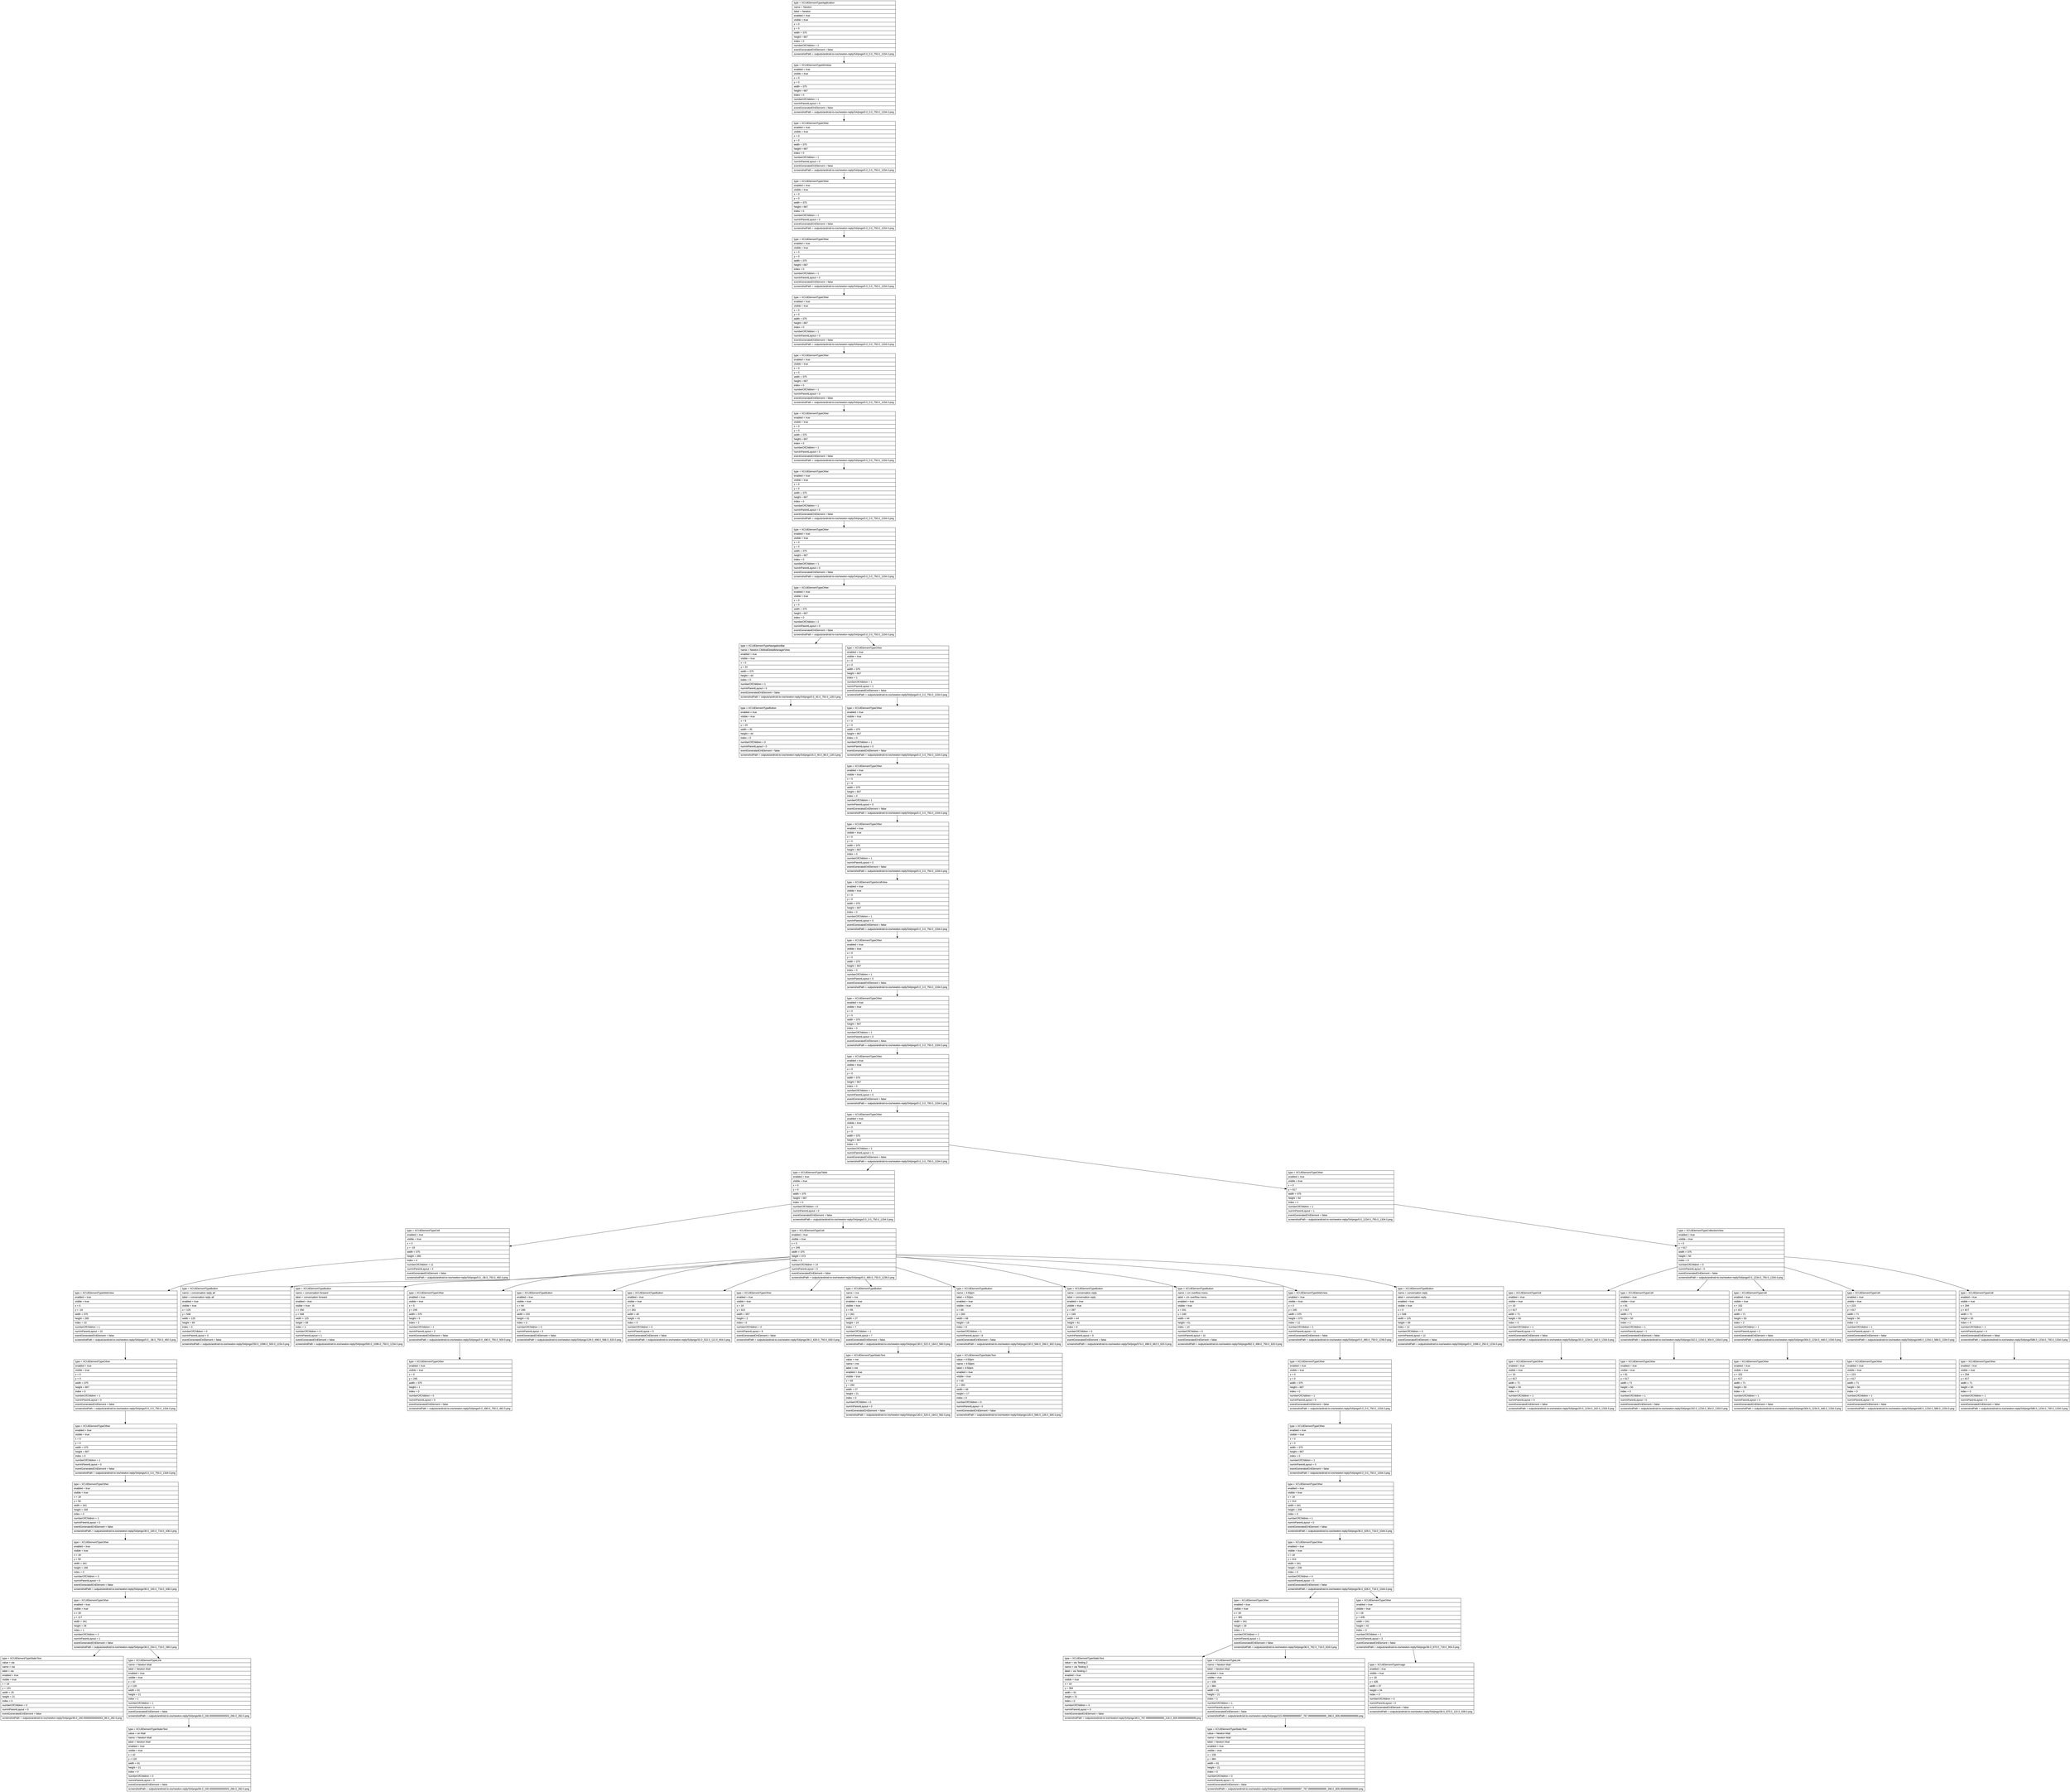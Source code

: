 digraph Layout {

	node [shape=record fontname=Arial];

	0	[label="{type = XCUIElementTypeApplication\l|name = Newton\l|label = Newton\l|enabled = true\l|visible = true\l|x = 0\l|y = 0\l|width = 375\l|height = 667\l|index = 0\l|numberOfChildren = 2\l|eventGeneratedOnElement = false \l|screenshotPath = outputs/android-to-ios/newton-reply/S4/pngs/0.0_0.0_750.0_1334.0.png\l}"]
	1	[label="{type = XCUIElementTypeWindow\l|enabled = true\l|visible = true\l|x = 0\l|y = 0\l|width = 375\l|height = 667\l|index = 0\l|numberOfChildren = 1\l|numInParentLayout = 0\l|eventGeneratedOnElement = false \l|screenshotPath = outputs/android-to-ios/newton-reply/S4/pngs/0.0_0.0_750.0_1334.0.png\l}"]
	2	[label="{type = XCUIElementTypeOther\l|enabled = true\l|visible = true\l|x = 0\l|y = 0\l|width = 375\l|height = 667\l|index = 0\l|numberOfChildren = 1\l|numInParentLayout = 0\l|eventGeneratedOnElement = false \l|screenshotPath = outputs/android-to-ios/newton-reply/S4/pngs/0.0_0.0_750.0_1334.0.png\l}"]
	3	[label="{type = XCUIElementTypeOther\l|enabled = true\l|visible = true\l|x = 0\l|y = 0\l|width = 375\l|height = 667\l|index = 0\l|numberOfChildren = 1\l|numInParentLayout = 0\l|eventGeneratedOnElement = false \l|screenshotPath = outputs/android-to-ios/newton-reply/S4/pngs/0.0_0.0_750.0_1334.0.png\l}"]
	4	[label="{type = XCUIElementTypeOther\l|enabled = true\l|visible = true\l|x = 0\l|y = 0\l|width = 375\l|height = 667\l|index = 0\l|numberOfChildren = 1\l|numInParentLayout = 0\l|eventGeneratedOnElement = false \l|screenshotPath = outputs/android-to-ios/newton-reply/S4/pngs/0.0_0.0_750.0_1334.0.png\l}"]
	5	[label="{type = XCUIElementTypeOther\l|enabled = true\l|visible = true\l|x = 0\l|y = 0\l|width = 375\l|height = 667\l|index = 0\l|numberOfChildren = 1\l|numInParentLayout = 0\l|eventGeneratedOnElement = false \l|screenshotPath = outputs/android-to-ios/newton-reply/S4/pngs/0.0_0.0_750.0_1334.0.png\l}"]
	6	[label="{type = XCUIElementTypeOther\l|enabled = true\l|visible = true\l|x = 0\l|y = 0\l|width = 375\l|height = 667\l|index = 0\l|numberOfChildren = 1\l|numInParentLayout = 0\l|eventGeneratedOnElement = false \l|screenshotPath = outputs/android-to-ios/newton-reply/S4/pngs/0.0_0.0_750.0_1334.0.png\l}"]
	7	[label="{type = XCUIElementTypeOther\l|enabled = true\l|visible = true\l|x = 0\l|y = 0\l|width = 375\l|height = 667\l|index = 0\l|numberOfChildren = 1\l|numInParentLayout = 0\l|eventGeneratedOnElement = false \l|screenshotPath = outputs/android-to-ios/newton-reply/S4/pngs/0.0_0.0_750.0_1334.0.png\l}"]
	8	[label="{type = XCUIElementTypeOther\l|enabled = true\l|visible = true\l|x = 0\l|y = 0\l|width = 375\l|height = 667\l|index = 0\l|numberOfChildren = 1\l|numInParentLayout = 0\l|eventGeneratedOnElement = false \l|screenshotPath = outputs/android-to-ios/newton-reply/S4/pngs/0.0_0.0_750.0_1334.0.png\l}"]
	9	[label="{type = XCUIElementTypeOther\l|enabled = true\l|visible = true\l|x = 0\l|y = 0\l|width = 375\l|height = 667\l|index = 0\l|numberOfChildren = 1\l|numInParentLayout = 0\l|eventGeneratedOnElement = false \l|screenshotPath = outputs/android-to-ios/newton-reply/S4/pngs/0.0_0.0_750.0_1334.0.png\l}"]
	10	[label="{type = XCUIElementTypeOther\l|enabled = true\l|visible = true\l|x = 0\l|y = 0\l|width = 375\l|height = 667\l|index = 0\l|numberOfChildren = 2\l|numInParentLayout = 0\l|eventGeneratedOnElement = false \l|screenshotPath = outputs/android-to-ios/newton-reply/S4/pngs/0.0_0.0_750.0_1334.0.png\l}"]
	11	[label="{type = XCUIElementTypeNavigationBar\l|name = Newton.CMMailDetailManagerView\l|enabled = true\l|visible = true\l|x = 0\l|y = 20\l|width = 375\l|height = 44\l|index = 0\l|numberOfChildren = 1\l|numInParentLayout = 0\l|eventGeneratedOnElement = false \l|screenshotPath = outputs/android-to-ios/newton-reply/S4/pngs/0.0_40.0_750.0_128.0.png\l}"]
	12	[label="{type = XCUIElementTypeOther\l|enabled = true\l|visible = true\l|x = 0\l|y = 0\l|width = 375\l|height = 667\l|index = 1\l|numberOfChildren = 1\l|numInParentLayout = 1\l|eventGeneratedOnElement = false \l|screenshotPath = outputs/android-to-ios/newton-reply/S4/pngs/0.0_0.0_750.0_1334.0.png\l}"]
	13	[label="{type = XCUIElementTypeButton\l|enabled = true\l|visible = true\l|x = 8\l|y = 20\l|width = 35\l|height = 44\l|index = 0\l|numberOfChildren = 0\l|numInParentLayout = 0\l|eventGeneratedOnElement = false \l|screenshotPath = outputs/android-to-ios/newton-reply/S4/pngs/16.0_40.0_86.0_128.0.png\l}"]
	14	[label="{type = XCUIElementTypeOther\l|enabled = true\l|visible = true\l|x = 0\l|y = 0\l|width = 375\l|height = 667\l|index = 0\l|numberOfChildren = 1\l|numInParentLayout = 0\l|eventGeneratedOnElement = false \l|screenshotPath = outputs/android-to-ios/newton-reply/S4/pngs/0.0_0.0_750.0_1334.0.png\l}"]
	15	[label="{type = XCUIElementTypeOther\l|enabled = true\l|visible = true\l|x = 0\l|y = 0\l|width = 375\l|height = 667\l|index = 0\l|numberOfChildren = 1\l|numInParentLayout = 0\l|eventGeneratedOnElement = false \l|screenshotPath = outputs/android-to-ios/newton-reply/S4/pngs/0.0_0.0_750.0_1334.0.png\l}"]
	16	[label="{type = XCUIElementTypeOther\l|enabled = true\l|visible = true\l|x = 0\l|y = 0\l|width = 375\l|height = 667\l|index = 0\l|numberOfChildren = 1\l|numInParentLayout = 0\l|eventGeneratedOnElement = false \l|screenshotPath = outputs/android-to-ios/newton-reply/S4/pngs/0.0_0.0_750.0_1334.0.png\l}"]
	17	[label="{type = XCUIElementTypeScrollView\l|enabled = true\l|visible = true\l|x = 0\l|y = 0\l|width = 375\l|height = 667\l|index = 0\l|numberOfChildren = 1\l|numInParentLayout = 0\l|eventGeneratedOnElement = false \l|screenshotPath = outputs/android-to-ios/newton-reply/S4/pngs/0.0_0.0_750.0_1334.0.png\l}"]
	18	[label="{type = XCUIElementTypeOther\l|enabled = true\l|visible = true\l|x = 0\l|y = 0\l|width = 375\l|height = 667\l|index = 0\l|numberOfChildren = 1\l|numInParentLayout = 0\l|eventGeneratedOnElement = false \l|screenshotPath = outputs/android-to-ios/newton-reply/S4/pngs/0.0_0.0_750.0_1334.0.png\l}"]
	19	[label="{type = XCUIElementTypeOther\l|enabled = true\l|visible = true\l|x = 0\l|y = 0\l|width = 375\l|height = 667\l|index = 0\l|numberOfChildren = 1\l|numInParentLayout = 0\l|eventGeneratedOnElement = false \l|screenshotPath = outputs/android-to-ios/newton-reply/S4/pngs/0.0_0.0_750.0_1334.0.png\l}"]
	20	[label="{type = XCUIElementTypeOther\l|enabled = true\l|visible = true\l|x = 0\l|y = 0\l|width = 375\l|height = 667\l|index = 0\l|numberOfChildren = 1\l|numInParentLayout = 0\l|eventGeneratedOnElement = false \l|screenshotPath = outputs/android-to-ios/newton-reply/S4/pngs/0.0_0.0_750.0_1334.0.png\l}"]
	21	[label="{type = XCUIElementTypeOther\l|enabled = true\l|visible = true\l|x = 0\l|y = 0\l|width = 375\l|height = 667\l|index = 0\l|numberOfChildren = 2\l|numInParentLayout = 0\l|eventGeneratedOnElement = false \l|screenshotPath = outputs/android-to-ios/newton-reply/S4/pngs/0.0_0.0_750.0_1334.0.png\l}"]
	22	[label="{type = XCUIElementTypeTable\l|enabled = true\l|visible = true\l|x = 0\l|y = 0\l|width = 375\l|height = 667\l|index = 0\l|numberOfChildren = 6\l|numInParentLayout = 0\l|eventGeneratedOnElement = false \l|screenshotPath = outputs/android-to-ios/newton-reply/S4/pngs/0.0_0.0_750.0_1334.0.png\l}"]
	23	[label="{type = XCUIElementTypeOther\l|enabled = true\l|visible = true\l|x = 0\l|y = 617\l|width = 375\l|height = 50\l|index = 1\l|numberOfChildren = 1\l|numInParentLayout = 1\l|eventGeneratedOnElement = false \l|screenshotPath = outputs/android-to-ios/newton-reply/S4/pngs/0.0_1234.0_750.0_1334.0.png\l}"]
	24	[label="{type = XCUIElementTypeCell\l|enabled = true\l|visible = true\l|x = 0\l|y = -19\l|width = 375\l|height = 265\l|index = 4\l|numberOfChildren = 11\l|numInParentLayout = 4\l|eventGeneratedOnElement = false \l|screenshotPath = outputs/android-to-ios/newton-reply/S4/pngs/0.0_-38.0_750.0_492.0.png\l}"]
	25	[label="{type = XCUIElementTypeCell\l|enabled = true\l|visible = true\l|x = 0\l|y = 245\l|width = 375\l|height = 373\l|index = 5\l|numberOfChildren = 14\l|numInParentLayout = 5\l|eventGeneratedOnElement = false \l|screenshotPath = outputs/android-to-ios/newton-reply/S4/pngs/0.0_490.0_750.0_1236.0.png\l}"]
	26	[label="{type = XCUIElementTypeCollectionView\l|enabled = true\l|visible = true\l|x = 0\l|y = 617\l|width = 375\l|height = 50\l|index = 0\l|numberOfChildren = 5\l|numInParentLayout = 0\l|eventGeneratedOnElement = false \l|screenshotPath = outputs/android-to-ios/newton-reply/S4/pngs/0.0_1234.0_750.0_1334.0.png\l}"]
	27	[label="{type = XCUIElementTypeWebView\l|enabled = true\l|visible = true\l|x = 0\l|y = -19\l|width = 375\l|height = 265\l|index = 10\l|numberOfChildren = 1\l|numInParentLayout = 10\l|eventGeneratedOnElement = false \l|screenshotPath = outputs/android-to-ios/newton-reply/S4/pngs/0.0_-38.0_750.0_492.0.png\l}"]
	28	[label="{type = XCUIElementTypeButton\l|name = conversation reply all\l|label = conversation reply all\l|enabled = true\l|visible = true\l|x = 125\l|y = 548\l|width = 125\l|height = 69\l|index = 0\l|numberOfChildren = 0\l|numInParentLayout = 0\l|eventGeneratedOnElement = false \l|screenshotPath = outputs/android-to-ios/newton-reply/S4/pngs/250.0_1096.0_500.0_1234.0.png\l}"]
	29	[label="{type = XCUIElementTypeButton\l|name = conversation forward\l|label = conversation forward\l|enabled = true\l|visible = true\l|x = 250\l|y = 548\l|width = 125\l|height = 69\l|index = 1\l|numberOfChildren = 0\l|numInParentLayout = 1\l|eventGeneratedOnElement = false \l|screenshotPath = outputs/android-to-ios/newton-reply/S4/pngs/500.0_1096.0_750.0_1234.0.png\l}"]
	30	[label="{type = XCUIElementTypeOther\l|enabled = true\l|visible = true\l|x = 0\l|y = 245\l|width = 375\l|height = 5\l|index = 2\l|numberOfChildren = 1\l|numInParentLayout = 2\l|eventGeneratedOnElement = false \l|screenshotPath = outputs/android-to-ios/newton-reply/S4/pngs/0.0_490.0_750.0_500.0.png\l}"]
	31	[label="{type = XCUIElementTypeButton\l|enabled = true\l|visible = true\l|x = 64\l|y = 249\l|width = 220\l|height = 61\l|index = 3\l|numberOfChildren = 0\l|numInParentLayout = 3\l|eventGeneratedOnElement = false \l|screenshotPath = outputs/android-to-ios/newton-reply/S4/pngs/128.0_498.0_568.0_620.0.png\l}"]
	32	[label="{type = XCUIElementTypeButton\l|enabled = true\l|visible = true\l|x = 16\l|y = 261\l|width = 40\l|height = 41\l|index = 5\l|numberOfChildren = 0\l|numInParentLayout = 5\l|eventGeneratedOnElement = false \l|screenshotPath = outputs/android-to-ios/newton-reply/S4/pngs/32.0_522.0_112.0_604.0.png\l}"]
	33	[label="{type = XCUIElementTypeOther\l|enabled = true\l|visible = true\l|x = 18\l|y = 313\l|width = 357\l|height = 2\l|index = 6\l|numberOfChildren = 0\l|numInParentLayout = 6\l|eventGeneratedOnElement = false \l|screenshotPath = outputs/android-to-ios/newton-reply/S4/pngs/36.0_626.0_750.0_630.0.png\l}"]
	34	[label="{type = XCUIElementTypeButton\l|name = me \l|label = me \l|enabled = true\l|visible = true\l|x = 65\l|y = 261\l|width = 27\l|height = 19\l|index = 7\l|numberOfChildren = 1\l|numInParentLayout = 7\l|eventGeneratedOnElement = false \l|screenshotPath = outputs/android-to-ios/newton-reply/S4/pngs/130.0_522.0_184.0_560.0.png\l}"]
	35	[label="{type = XCUIElementTypeButton\l|name = 4:50pm\l|label = 4:50pm\l|enabled = true\l|visible = true\l|x = 65\l|y = 283\l|width = 68\l|height = 18\l|index = 8\l|numberOfChildren = 1\l|numInParentLayout = 8\l|eventGeneratedOnElement = false \l|screenshotPath = outputs/android-to-ios/newton-reply/S4/pngs/130.0_566.0_266.0_602.0.png\l}"]
	36	[label="{type = XCUIElementTypeButton\l|name = conversation reply\l|label = conversation reply\l|enabled = true\l|visible = true\l|x = 287\l|y = 249\l|width = 44\l|height = 61\l|index = 9\l|numberOfChildren = 0\l|numInParentLayout = 9\l|eventGeneratedOnElement = false \l|screenshotPath = outputs/android-to-ios/newton-reply/S4/pngs/574.0_498.0_662.0_620.0.png\l}"]
	37	[label="{type = XCUIElementTypeButton\l|name = cm overflow menu\l|label = cm overflow menu\l|enabled = true\l|visible = true\l|x = 331\l|y = 249\l|width = 44\l|height = 61\l|index = 10\l|numberOfChildren = 0\l|numInParentLayout = 10\l|eventGeneratedOnElement = false \l|screenshotPath = outputs/android-to-ios/newton-reply/S4/pngs/662.0_498.0_750.0_620.0.png\l}"]
	38	[label="{type = XCUIElementTypeWebView\l|enabled = true\l|visible = true\l|x = 0\l|y = 245\l|width = 375\l|height = 373\l|index = 11\l|numberOfChildren = 1\l|numInParentLayout = 11\l|eventGeneratedOnElement = false \l|screenshotPath = outputs/android-to-ios/newton-reply/S4/pngs/0.0_490.0_750.0_1236.0.png\l}"]
	39	[label="{type = XCUIElementTypeButton\l|name = conversation reply\l|label = conversation reply\l|enabled = true\l|visible = true\l|x = 0\l|y = 548\l|width = 125\l|height = 69\l|index = 12\l|numberOfChildren = 0\l|numInParentLayout = 12\l|eventGeneratedOnElement = false \l|screenshotPath = outputs/android-to-ios/newton-reply/S4/pngs/0.0_1096.0_250.0_1234.0.png\l}"]
	40	[label="{type = XCUIElementTypeCell\l|enabled = true\l|visible = true\l|x = 10\l|y = 617\l|width = 71\l|height = 50\l|index = 0\l|numberOfChildren = 1\l|numInParentLayout = 0\l|eventGeneratedOnElement = false \l|screenshotPath = outputs/android-to-ios/newton-reply/S4/pngs/20.0_1234.0_162.0_1334.0.png\l}"]
	41	[label="{type = XCUIElementTypeCell\l|enabled = true\l|visible = true\l|x = 81\l|y = 617\l|width = 71\l|height = 50\l|index = 1\l|numberOfChildren = 1\l|numInParentLayout = 1\l|eventGeneratedOnElement = false \l|screenshotPath = outputs/android-to-ios/newton-reply/S4/pngs/162.0_1234.0_304.0_1334.0.png\l}"]
	42	[label="{type = XCUIElementTypeCell\l|enabled = true\l|visible = true\l|x = 152\l|y = 617\l|width = 71\l|height = 50\l|index = 2\l|numberOfChildren = 1\l|numInParentLayout = 2\l|eventGeneratedOnElement = false \l|screenshotPath = outputs/android-to-ios/newton-reply/S4/pngs/304.0_1234.0_446.0_1334.0.png\l}"]
	43	[label="{type = XCUIElementTypeCell\l|enabled = true\l|visible = true\l|x = 223\l|y = 617\l|width = 71\l|height = 50\l|index = 3\l|numberOfChildren = 1\l|numInParentLayout = 3\l|eventGeneratedOnElement = false \l|screenshotPath = outputs/android-to-ios/newton-reply/S4/pngs/446.0_1234.0_588.0_1334.0.png\l}"]
	44	[label="{type = XCUIElementTypeCell\l|enabled = true\l|visible = true\l|x = 294\l|y = 617\l|width = 71\l|height = 50\l|index = 4\l|numberOfChildren = 1\l|numInParentLayout = 4\l|eventGeneratedOnElement = false \l|screenshotPath = outputs/android-to-ios/newton-reply/S4/pngs/588.0_1234.0_730.0_1334.0.png\l}"]
	45	[label="{type = XCUIElementTypeOther\l|enabled = true\l|visible = true\l|x = 0\l|y = 0\l|width = 375\l|height = 667\l|index = 0\l|numberOfChildren = 1\l|numInParentLayout = 0\l|eventGeneratedOnElement = false \l|screenshotPath = outputs/android-to-ios/newton-reply/S4/pngs/0.0_0.0_750.0_1334.0.png\l}"]
	46	[label="{type = XCUIElementTypeOther\l|enabled = true\l|visible = true\l|x = 0\l|y = 245\l|width = 375\l|height = 1\l|index = 0\l|numberOfChildren = 0\l|numInParentLayout = 0\l|eventGeneratedOnElement = false \l|screenshotPath = outputs/android-to-ios/newton-reply/S4/pngs/0.0_490.0_750.0_492.0.png\l}"]
	47	[label="{type = XCUIElementTypeStaticText\l|value = me \l|name = me \l|label = me \l|enabled = true\l|visible = true\l|x = 65\l|y = 260\l|width = 27\l|height = 21\l|index = 0\l|numberOfChildren = 0\l|numInParentLayout = 0\l|eventGeneratedOnElement = false \l|screenshotPath = outputs/android-to-ios/newton-reply/S4/pngs/130.0_520.0_184.0_562.0.png\l}"]
	48	[label="{type = XCUIElementTypeStaticText\l|value = 4:50pm\l|name = 4:50pm\l|label = 4:50pm\l|enabled = true\l|visible = true\l|x = 65\l|y = 283\l|width = 48\l|height = 17\l|index = 0\l|numberOfChildren = 0\l|numInParentLayout = 0\l|eventGeneratedOnElement = false \l|screenshotPath = outputs/android-to-ios/newton-reply/S4/pngs/130.0_566.0_226.0_600.0.png\l}"]
	49	[label="{type = XCUIElementTypeOther\l|enabled = true\l|visible = true\l|x = 0\l|y = 0\l|width = 375\l|height = 667\l|index = 0\l|numberOfChildren = 1\l|numInParentLayout = 0\l|eventGeneratedOnElement = false \l|screenshotPath = outputs/android-to-ios/newton-reply/S4/pngs/0.0_0.0_750.0_1334.0.png\l}"]
	50	[label="{type = XCUIElementTypeOther\l|enabled = true\l|visible = true\l|x = 10\l|y = 617\l|width = 71\l|height = 50\l|index = 0\l|numberOfChildren = 1\l|numInParentLayout = 0\l|eventGeneratedOnElement = false \l|screenshotPath = outputs/android-to-ios/newton-reply/S4/pngs/20.0_1234.0_162.0_1334.0.png\l}"]
	51	[label="{type = XCUIElementTypeOther\l|enabled = true\l|visible = true\l|x = 81\l|y = 617\l|width = 71\l|height = 50\l|index = 0\l|numberOfChildren = 1\l|numInParentLayout = 0\l|eventGeneratedOnElement = false \l|screenshotPath = outputs/android-to-ios/newton-reply/S4/pngs/162.0_1234.0_304.0_1334.0.png\l}"]
	52	[label="{type = XCUIElementTypeOther\l|enabled = true\l|visible = true\l|x = 152\l|y = 617\l|width = 71\l|height = 50\l|index = 0\l|numberOfChildren = 1\l|numInParentLayout = 0\l|eventGeneratedOnElement = false \l|screenshotPath = outputs/android-to-ios/newton-reply/S4/pngs/304.0_1234.0_446.0_1334.0.png\l}"]
	53	[label="{type = XCUIElementTypeOther\l|enabled = true\l|visible = true\l|x = 223\l|y = 617\l|width = 71\l|height = 50\l|index = 0\l|numberOfChildren = 1\l|numInParentLayout = 0\l|eventGeneratedOnElement = false \l|screenshotPath = outputs/android-to-ios/newton-reply/S4/pngs/446.0_1234.0_588.0_1334.0.png\l}"]
	54	[label="{type = XCUIElementTypeOther\l|enabled = true\l|visible = true\l|x = 294\l|y = 617\l|width = 71\l|height = 50\l|index = 0\l|numberOfChildren = 1\l|numInParentLayout = 0\l|eventGeneratedOnElement = false \l|screenshotPath = outputs/android-to-ios/newton-reply/S4/pngs/588.0_1234.0_730.0_1334.0.png\l}"]
	55	[label="{type = XCUIElementTypeOther\l|enabled = true\l|visible = true\l|x = 0\l|y = 0\l|width = 375\l|height = 667\l|index = 0\l|numberOfChildren = 1\l|numInParentLayout = 0\l|eventGeneratedOnElement = false \l|screenshotPath = outputs/android-to-ios/newton-reply/S4/pngs/0.0_0.0_750.0_1334.0.png\l}"]
	56	[label="{type = XCUIElementTypeOther\l|enabled = true\l|visible = true\l|x = 0\l|y = 0\l|width = 375\l|height = 667\l|index = 0\l|numberOfChildren = 1\l|numInParentLayout = 0\l|eventGeneratedOnElement = false \l|screenshotPath = outputs/android-to-ios/newton-reply/S4/pngs/0.0_0.0_750.0_1334.0.png\l}"]
	57	[label="{type = XCUIElementTypeOther\l|enabled = true\l|visible = true\l|x = 18\l|y = 50\l|width = 341\l|height = 168\l|index = 0\l|numberOfChildren = 1\l|numInParentLayout = 0\l|eventGeneratedOnElement = false \l|screenshotPath = outputs/android-to-ios/newton-reply/S4/pngs/36.0_100.0_718.0_436.0.png\l}"]
	58	[label="{type = XCUIElementTypeOther\l|enabled = true\l|visible = true\l|x = 18\l|y = 314\l|width = 341\l|height = 208\l|index = 0\l|numberOfChildren = 1\l|numInParentLayout = 0\l|eventGeneratedOnElement = false \l|screenshotPath = outputs/android-to-ios/newton-reply/S4/pngs/36.0_628.0_718.0_1044.0.png\l}"]
	59	[label="{type = XCUIElementTypeOther\l|enabled = true\l|visible = true\l|x = 18\l|y = 50\l|width = 341\l|height = 168\l|index = 0\l|numberOfChildren = 3\l|numInParentLayout = 0\l|eventGeneratedOnElement = false \l|screenshotPath = outputs/android-to-ios/newton-reply/S4/pngs/36.0_100.0_718.0_436.0.png\l}"]
	60	[label="{type = XCUIElementTypeOther\l|enabled = true\l|visible = true\l|x = 18\l|y = 314\l|width = 341\l|height = 208\l|index = 0\l|numberOfChildren = 4\l|numInParentLayout = 0\l|eventGeneratedOnElement = false \l|screenshotPath = outputs/android-to-ios/newton-reply/S4/pngs/36.0_628.0_718.0_1044.0.png\l}"]
	61	[label="{type = XCUIElementTypeOther\l|enabled = true\l|visible = true\l|x = 18\l|y = 117\l|width = 341\l|height = 28\l|index = 1\l|numberOfChildren = 2\l|numInParentLayout = 1\l|eventGeneratedOnElement = false \l|screenshotPath = outputs/android-to-ios/newton-reply/S4/pngs/36.0_234.0_718.0_290.0.png\l}"]
	62	[label="{type = XCUIElementTypeOther\l|enabled = true\l|visible = true\l|x = 18\l|y = 381\l|width = 341\l|height = 28\l|index = 1\l|numberOfChildren = 2\l|numInParentLayout = 1\l|eventGeneratedOnElement = false \l|screenshotPath = outputs/android-to-ios/newton-reply/S4/pngs/36.0_762.0_718.0_818.0.png\l}"]
	63	[label="{type = XCUIElementTypeOther\l|enabled = true\l|visible = true\l|x = 18\l|y = 435\l|width = 341\l|height = 42\l|index = 3\l|numberOfChildren = 1\l|numInParentLayout = 3\l|eventGeneratedOnElement = false \l|screenshotPath = outputs/android-to-ios/newton-reply/S4/pngs/36.0_870.0_718.0_954.0.png\l}"]
	64	[label="{type = XCUIElementTypeStaticText\l|value = via \l|name = via\l|label = via\l|enabled = true\l|visible = true\l|x = 18\l|y = 120\l|width = 25\l|height = 21\l|index = 0\l|numberOfChildren = 0\l|numInParentLayout = 0\l|eventGeneratedOnElement = false \l|screenshotPath = outputs/android-to-ios/newton-reply/S4/pngs/36.0_240.00000000000003_86.0_282.0.png\l}"]
	65	[label="{type = XCUIElementTypeLink\l|name = Newton Mail\l|label = Newton Mail\l|enabled = true\l|visible = true\l|x = 42\l|y = 120\l|width = 91\l|height = 21\l|index = 1\l|numberOfChildren = 1\l|numInParentLayout = 1\l|eventGeneratedOnElement = false \l|screenshotPath = outputs/android-to-ios/newton-reply/S4/pngs/84.0_240.00000000000003_266.0_282.0.png\l}"]
	66	[label="{type = XCUIElementTypeStaticText\l|value = via Testing 2\l|name = via Testing 2\l|label = via Testing 2\l|enabled = true\l|visible = true\l|x = 18\l|y = 384\l|width = 91\l|height = 21\l|index = 0\l|numberOfChildren = 0\l|numInParentLayout = 0\l|eventGeneratedOnElement = false \l|screenshotPath = outputs/android-to-ios/newton-reply/S4/pngs/36.0_767.9999999999999_218.0_809.9999999999999.png\l}"]
	67	[label="{type = XCUIElementTypeLink\l|name = Newton Mail\l|label = Newton Mail\l|enabled = true\l|visible = true\l|x = 108\l|y = 384\l|width = 91\l|height = 21\l|index = 1\l|numberOfChildren = 1\l|numInParentLayout = 1\l|eventGeneratedOnElement = false \l|screenshotPath = outputs/android-to-ios/newton-reply/S4/pngs/215.99999999999997_767.9999999999999_398.0_809.9999999999999.png\l}"]
	68	[label="{type = XCUIElementTypeImage\l|enabled = true\l|visible = true\l|x = 18\l|y = 435\l|width = 37\l|height = 34\l|index = 0\l|numberOfChildren = 0\l|numInParentLayout = 0\l|eventGeneratedOnElement = false \l|screenshotPath = outputs/android-to-ios/newton-reply/S4/pngs/36.0_870.0_110.0_938.0.png\l}"]
	69	[label="{type = XCUIElementTypeStaticText\l|value = on Mail\l|name = Newton Mail\l|label = Newton Mail\l|enabled = true\l|visible = true\l|x = 42\l|y = 120\l|width = 91\l|height = 21\l|index = 0\l|numberOfChildren = 0\l|numInParentLayout = 0\l|eventGeneratedOnElement = false \l|screenshotPath = outputs/android-to-ios/newton-reply/S4/pngs/84.0_240.00000000000003_266.0_282.0.png\l}"]
	70	[label="{type = XCUIElementTypeStaticText\l|value = Newton Mail\l|name = Newton Mail\l|label = Newton Mail\l|enabled = true\l|visible = true\l|x = 108\l|y = 384\l|width = 91\l|height = 21\l|index = 0\l|numberOfChildren = 0\l|numInParentLayout = 0\l|eventGeneratedOnElement = false \l|screenshotPath = outputs/android-to-ios/newton-reply/S4/pngs/215.99999999999997_767.9999999999999_398.0_809.9999999999999.png\l}"]


	0 -> 1
	1 -> 2
	2 -> 3
	3 -> 4
	4 -> 5
	5 -> 6
	6 -> 7
	7 -> 8
	8 -> 9
	9 -> 10
	10 -> 11
	10 -> 12
	11 -> 13
	12 -> 14
	14 -> 15
	15 -> 16
	16 -> 17
	17 -> 18
	18 -> 19
	19 -> 20
	20 -> 21
	21 -> 22
	21 -> 23
	22 -> 24
	22 -> 25
	23 -> 26
	24 -> 27
	25 -> 28
	25 -> 29
	25 -> 30
	25 -> 31
	25 -> 32
	25 -> 33
	25 -> 34
	25 -> 35
	25 -> 36
	25 -> 37
	25 -> 38
	25 -> 39
	26 -> 40
	26 -> 41
	26 -> 42
	26 -> 43
	26 -> 44
	27 -> 45
	30 -> 46
	34 -> 47
	35 -> 48
	38 -> 49
	40 -> 50
	41 -> 51
	42 -> 52
	43 -> 53
	44 -> 54
	45 -> 55
	49 -> 56
	55 -> 57
	56 -> 58
	57 -> 59
	58 -> 60
	59 -> 61
	60 -> 62
	60 -> 63
	61 -> 64
	61 -> 65
	62 -> 66
	62 -> 67
	63 -> 68
	65 -> 69
	67 -> 70


}